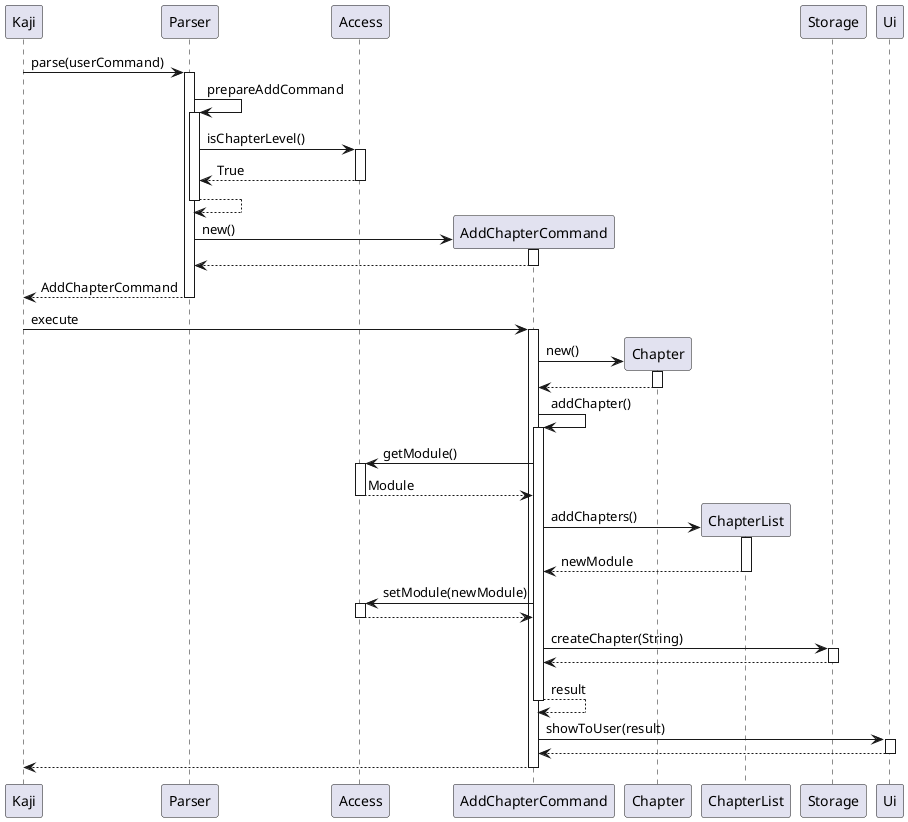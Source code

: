 @startuml
Kaji -> Parser ++ : parse(userCommand)
Parser -> Parser ++ : prepareAddCommand
Parser -> Access ++ : isChapterLevel()
return True
return
create AddChapterCommand
Parser -> AddChapterCommand ++ : new()
return
return AddChapterCommand
Kaji -> AddChapterCommand ++ : execute

create Chapter
AddChapterCommand -> Chapter ++ : new()
return
AddChapterCommand -> AddChapterCommand ++ : addChapter()
AddChapterCommand -> Access ++ : getModule()
return Module
create ChapterList
AddChapterCommand -> ChapterList ++ : addChapters()
return newModule
AddChapterCommand -> Access ++ : setModule(newModule)
return
AddChapterCommand -> Storage ++: createChapter(String)
return
return result
AddChapterCommand -> Ui ++ : showToUser(result)
return
return

@enduml